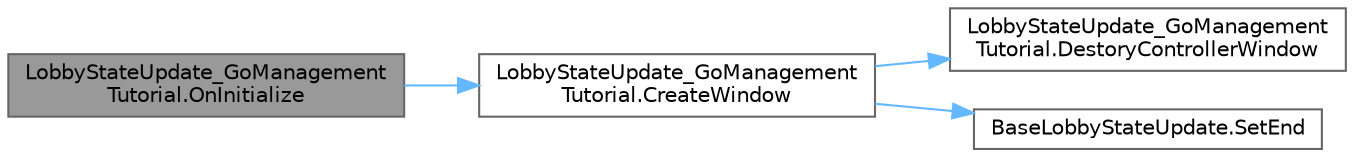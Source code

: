digraph "LobbyStateUpdate_GoManagementTutorial.OnInitialize"
{
 // LATEX_PDF_SIZE
  bgcolor="transparent";
  edge [fontname=Helvetica,fontsize=10,labelfontname=Helvetica,labelfontsize=10];
  node [fontname=Helvetica,fontsize=10,shape=box,height=0.2,width=0.4];
  rankdir="LR";
  Node1 [id="Node000001",label="LobbyStateUpdate_GoManagement\lTutorial.OnInitialize",height=0.2,width=0.4,color="gray40", fillcolor="grey60", style="filled", fontcolor="black",tooltip="初期処理"];
  Node1 -> Node2 [id="edge1_Node000001_Node000002",color="steelblue1",style="solid",tooltip=" "];
  Node2 [id="Node000002",label="LobbyStateUpdate_GoManagement\lTutorial.CreateWindow",height=0.2,width=0.4,color="grey40", fillcolor="white", style="filled",URL="$class_lobby_state_update___go_management_tutorial.html#a22f0975eab2592b6e590c680c0a9685b",tooltip=" "];
  Node2 -> Node3 [id="edge2_Node000002_Node000003",color="steelblue1",style="solid",tooltip=" "];
  Node3 [id="Node000003",label="LobbyStateUpdate_GoManagement\lTutorial.DestoryControllerWindow",height=0.2,width=0.4,color="grey40", fillcolor="white", style="filled",URL="$class_lobby_state_update___go_management_tutorial.html#a257241e9caf2aef98773cfcaacd4cfc2",tooltip=" "];
  Node2 -> Node4 [id="edge3_Node000002_Node000004",color="steelblue1",style="solid",tooltip=" "];
  Node4 [id="Node000004",label="BaseLobbyStateUpdate.SetEnd",height=0.2,width=0.4,color="grey40", fillcolor="white", style="filled",URL="$class_base_lobby_state_update.html#a3919daa2db735f6262ae83cc9c67e3b8",tooltip="ステート処理を終了する"];
}
